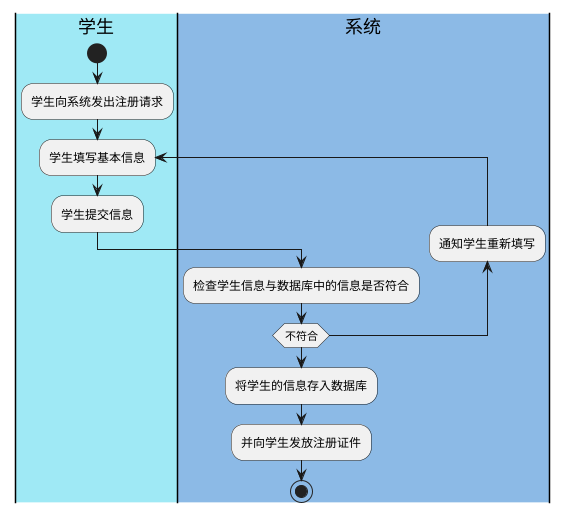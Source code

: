 @startuml
'https://plantuml.com/activity-diagram-beta

|#9FE9F5|学生|
start
:学生向系统发出注册请求;
repeat :学生填写基本信息;
    :学生提交信息;
    |#8CBAE6|系统|
    :检查学生信息与数据库中的信息是否符合;
    backward :通知学生重新填写;
repeat while (不符合)
:将学生的信息存入数据库;
:并向学生发放注册证件;


stop
@enduml
